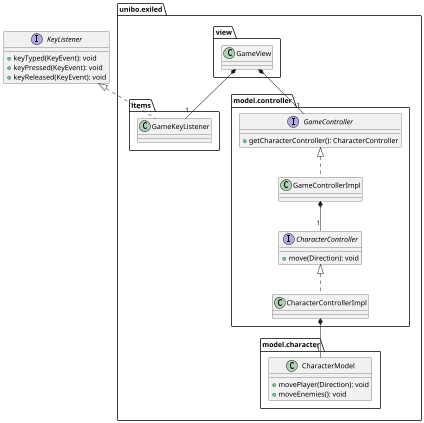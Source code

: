 @startuml
scale 0.5
set separator none

interface KeyListener {
      + keyTyped(KeyEvent): void
      + keyPressed(KeyEvent): void
      + keyReleased(KeyEvent): void
}
package unibo.exiled
{
  package model.controller {
    interface GameController {
      + getCharacterController(): CharacterController
    }
    
    class GameControllerImpl implements GameController {}
  
    interface CharacterController {
      + move(Direction): void
    }
    
    class CharacterControllerImpl implements CharacterController {}

  }
  
  package view {
    class GameView {
      
    }
  }
  
  package items{
    
    class GameKeyListener implements KeyListener{}
  }
  
  package model.character {
    class CharacterModel {
      + movePlayer(Direction): void
      + moveEnemies(): void
    }
  }


}

GameView *-- "1" GameKeyListener
GameView *-- "1" GameController
GameControllerImpl *-- "1" CharacterController
CharacterControllerImpl  *-- "1" CharacterModel


@enduml


